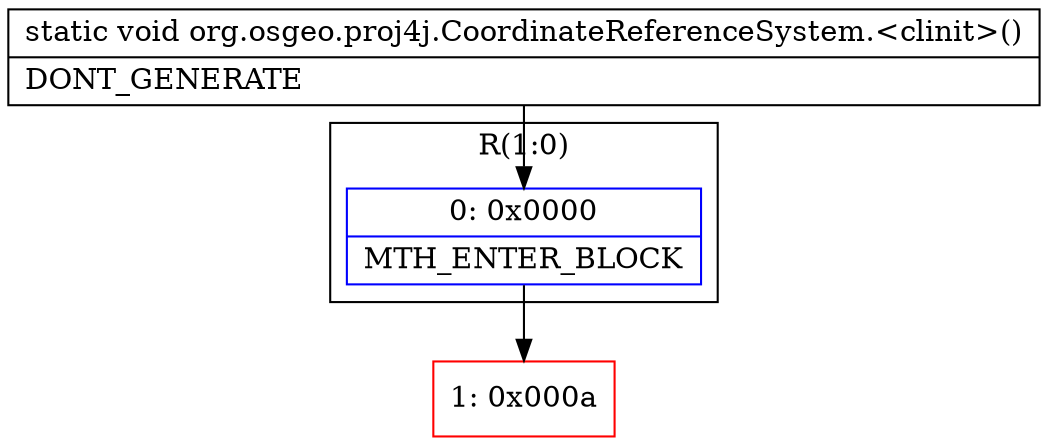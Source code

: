 digraph "CFG fororg.osgeo.proj4j.CoordinateReferenceSystem.\<clinit\>()V" {
subgraph cluster_Region_1091074090 {
label = "R(1:0)";
node [shape=record,color=blue];
Node_0 [shape=record,label="{0\:\ 0x0000|MTH_ENTER_BLOCK\l}"];
}
Node_1 [shape=record,color=red,label="{1\:\ 0x000a}"];
MethodNode[shape=record,label="{static void org.osgeo.proj4j.CoordinateReferenceSystem.\<clinit\>()  | DONT_GENERATE\l}"];
MethodNode -> Node_0;
Node_0 -> Node_1;
}


